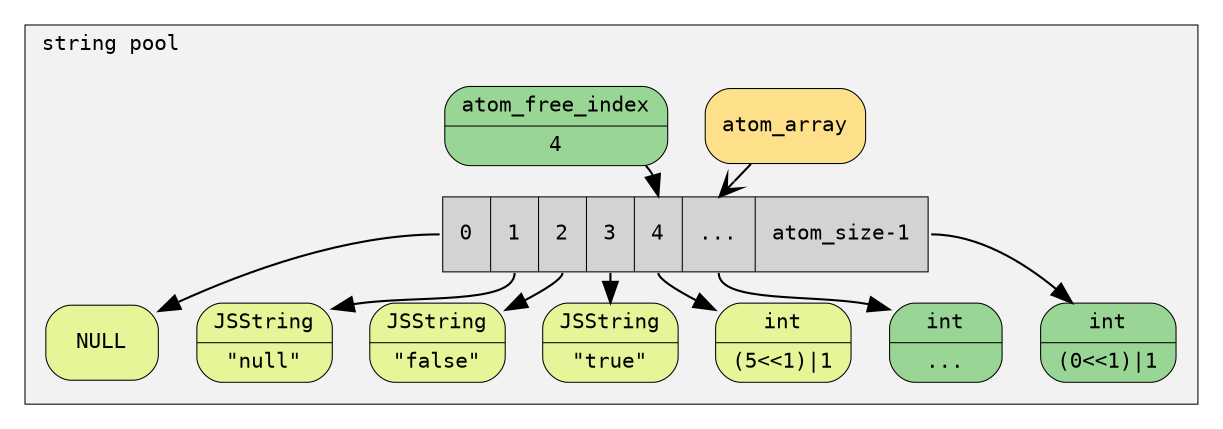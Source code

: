 digraph {
	compound=true
	fontname="Inconsolata, Consolas"
	fontsize=10
	margin="0,0"
	ranksep=0.2
	penwidth=0.5
	graph [
		rankdir = "TR"
	];
	node [fontname="Inconsolata, Consolas", fontsize=10, penwidth=0.5]
	edge [fontname="Inconsolata, Consolas", fontsize=10]

	subgraph cluster1 {
		margin="10,10"
		labeljust="left"
		label = "string pool"
		style=filled
		fillcolor=gray95
		node [shape=Mrecord, style=filled, colorscheme=spectral7]
		
		root [label="{atom_array}", fillcolor=3]

		{			
			NULL [label="{NULL}", fillcolor=5]
			null [label="{JSString|\"null\"}", fillcolor=5]
			false [label="{JSString|\"false\"}", fillcolor=5]
			true [label="{JSString|\"true\"}", fillcolor=5]
			0 [label="{int|(5\<\<1)\|1}", fillcolor=5]
			1 [label="{int|...}", fillcolor=6]
			end [label="{int|(0\<\<1)\|1}", fillcolor=6]

			atom_free_index [label="{atom_free_index|4}", fillcolor=6]

			atom_array [
			label="<f0> 0| <f1> 1| <f2> 2| <f3> 3| <f4> 4| <f5> ...| <f6> atom_size-1", 
			shape="record"
			];
			"atom_array":f0 -> NULL[];
			"atom_array":f1 -> null[];
			"atom_array":f2 -> false[];
			"atom_array":f3 -> true[];
			"atom_array":f4 -> 0[];
			"atom_array":f5 -> 1[];
			"atom_array":f6 -> end[];
			"atom_free_index"->"atom_array":f4[];
		}



		edge [arrowhead=vee]
		root -> { atom_array }			
	}
}


